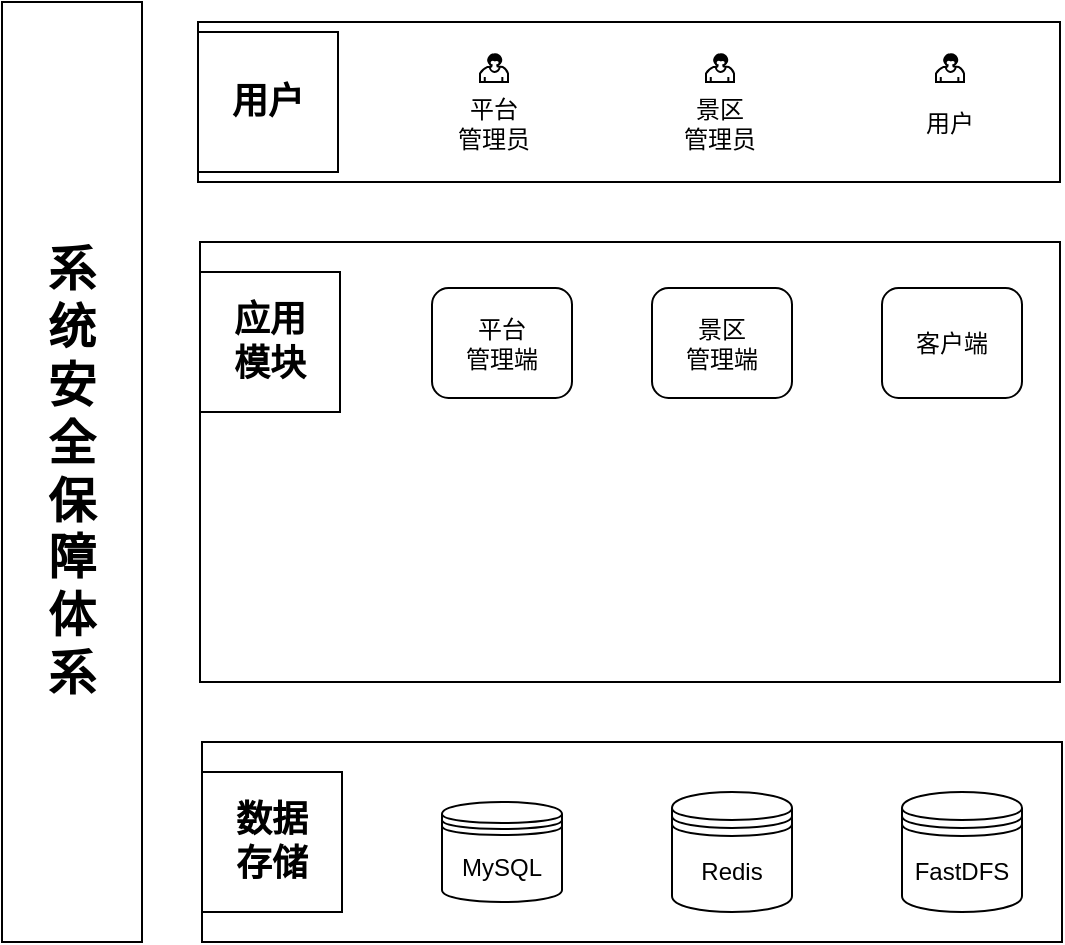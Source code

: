 <mxfile version="14.1.2" type="github">
  <diagram id="cxZ4Wf8fFvIGyzoQvPej" name="Page-1">
    <mxGraphModel dx="1151" dy="673" grid="1" gridSize="10" guides="1" tooltips="1" connect="1" arrows="1" fold="1" page="1" pageScale="1" pageWidth="827" pageHeight="1169" math="0" shadow="0">
      <root>
        <mxCell id="0" />
        <mxCell id="1" parent="0" />
        <mxCell id="alDOkXqQqNP3kKfB5nvX-1" value="&lt;font face=&quot;calibri, sans-serif&quot; style=&quot;font-size: 24px&quot;&gt;&lt;b&gt;系&lt;br&gt;统&lt;br&gt;安&lt;br&gt;全&lt;br&gt;保&lt;br&gt;障&lt;br&gt;体&lt;br&gt;系&lt;/b&gt;&lt;/font&gt;" style="rounded=0;whiteSpace=wrap;html=1;" vertex="1" parent="1">
          <mxGeometry x="100" y="190" width="70" height="470" as="geometry" />
        </mxCell>
        <mxCell id="alDOkXqQqNP3kKfB5nvX-3" value="" style="rounded=0;whiteSpace=wrap;html=1;" vertex="1" parent="1">
          <mxGeometry x="200" y="560" width="430" height="100" as="geometry" />
        </mxCell>
        <mxCell id="alDOkXqQqNP3kKfB5nvX-5" value="&lt;b&gt;&lt;font style=&quot;font-size: 18px&quot;&gt;数据&lt;br&gt;存储&lt;br&gt;&lt;/font&gt;&lt;/b&gt;" style="rounded=0;whiteSpace=wrap;html=1;" vertex="1" parent="1">
          <mxGeometry x="200" y="575" width="70" height="70" as="geometry" />
        </mxCell>
        <mxCell id="alDOkXqQqNP3kKfB5nvX-6" value="MySQL" style="shape=datastore;whiteSpace=wrap;html=1;" vertex="1" parent="1">
          <mxGeometry x="320" y="590" width="60" height="50" as="geometry" />
        </mxCell>
        <mxCell id="alDOkXqQqNP3kKfB5nvX-7" value="Redis" style="shape=datastore;whiteSpace=wrap;html=1;" vertex="1" parent="1">
          <mxGeometry x="435" y="585" width="60" height="60" as="geometry" />
        </mxCell>
        <mxCell id="alDOkXqQqNP3kKfB5nvX-8" value="FastDFS" style="shape=datastore;whiteSpace=wrap;html=1;" vertex="1" parent="1">
          <mxGeometry x="550" y="585" width="60" height="60" as="geometry" />
        </mxCell>
        <mxCell id="alDOkXqQqNP3kKfB5nvX-9" value="" style="rounded=0;whiteSpace=wrap;html=1;" vertex="1" parent="1">
          <mxGeometry x="199" y="310" width="430" height="220" as="geometry" />
        </mxCell>
        <mxCell id="alDOkXqQqNP3kKfB5nvX-10" value="&lt;b&gt;&lt;font style=&quot;font-size: 18px&quot;&gt;应用&lt;br&gt;模块&lt;br&gt;&lt;/font&gt;&lt;/b&gt;" style="rounded=0;whiteSpace=wrap;html=1;" vertex="1" parent="1">
          <mxGeometry x="199" y="325" width="70" height="70" as="geometry" />
        </mxCell>
        <mxCell id="alDOkXqQqNP3kKfB5nvX-14" value="平台&lt;br&gt;管理端" style="rounded=1;whiteSpace=wrap;html=1;" vertex="1" parent="1">
          <mxGeometry x="315" y="333" width="70" height="55" as="geometry" />
        </mxCell>
        <mxCell id="alDOkXqQqNP3kKfB5nvX-15" value="景区&lt;br&gt;管理端" style="rounded=1;whiteSpace=wrap;html=1;" vertex="1" parent="1">
          <mxGeometry x="425" y="333" width="70" height="55" as="geometry" />
        </mxCell>
        <mxCell id="alDOkXqQqNP3kKfB5nvX-16" value="客户端" style="rounded=1;whiteSpace=wrap;html=1;" vertex="1" parent="1">
          <mxGeometry x="540" y="333" width="70" height="55" as="geometry" />
        </mxCell>
        <mxCell id="alDOkXqQqNP3kKfB5nvX-17" value="" style="rounded=0;whiteSpace=wrap;html=1;" vertex="1" parent="1">
          <mxGeometry x="198" y="200" width="431" height="80" as="geometry" />
        </mxCell>
        <mxCell id="alDOkXqQqNP3kKfB5nvX-18" value="&lt;b&gt;&lt;font style=&quot;font-size: 18px&quot;&gt;用户&lt;br&gt;&lt;/font&gt;&lt;/b&gt;" style="rounded=0;whiteSpace=wrap;html=1;" vertex="1" parent="1">
          <mxGeometry x="198" y="205" width="70" height="70" as="geometry" />
        </mxCell>
        <mxCell id="alDOkXqQqNP3kKfB5nvX-22" value="" style="shape=mxgraph.bpmn.user_task;html=1;outlineConnect=0;" vertex="1" parent="1">
          <mxGeometry x="339" y="216" width="14" height="14" as="geometry" />
        </mxCell>
        <mxCell id="alDOkXqQqNP3kKfB5nvX-23" value="平台&lt;br&gt;管理员" style="text;html=1;strokeColor=none;fillColor=none;align=center;verticalAlign=middle;whiteSpace=wrap;rounded=0;" vertex="1" parent="1">
          <mxGeometry x="326" y="240" width="40" height="21" as="geometry" />
        </mxCell>
        <mxCell id="alDOkXqQqNP3kKfB5nvX-24" value="" style="shape=mxgraph.bpmn.user_task;html=1;outlineConnect=0;" vertex="1" parent="1">
          <mxGeometry x="452" y="216" width="14" height="14" as="geometry" />
        </mxCell>
        <mxCell id="alDOkXqQqNP3kKfB5nvX-25" value="景区&lt;br&gt;管理员" style="text;html=1;strokeColor=none;fillColor=none;align=center;verticalAlign=middle;whiteSpace=wrap;rounded=0;" vertex="1" parent="1">
          <mxGeometry x="439" y="240" width="40" height="21" as="geometry" />
        </mxCell>
        <mxCell id="alDOkXqQqNP3kKfB5nvX-26" value="" style="shape=mxgraph.bpmn.user_task;html=1;outlineConnect=0;" vertex="1" parent="1">
          <mxGeometry x="567" y="216" width="14" height="14" as="geometry" />
        </mxCell>
        <mxCell id="alDOkXqQqNP3kKfB5nvX-27" value="用户" style="text;html=1;strokeColor=none;fillColor=none;align=center;verticalAlign=middle;whiteSpace=wrap;rounded=0;" vertex="1" parent="1">
          <mxGeometry x="554" y="240" width="40" height="21" as="geometry" />
        </mxCell>
      </root>
    </mxGraphModel>
  </diagram>
</mxfile>
